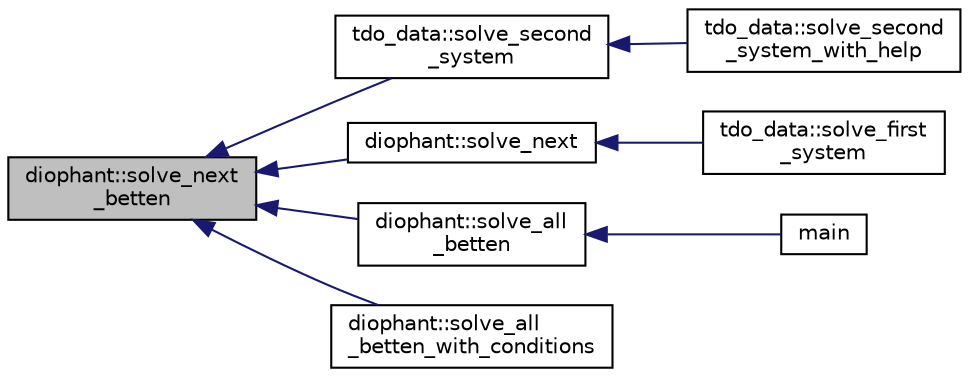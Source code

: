 digraph "diophant::solve_next_betten"
{
  edge [fontname="Helvetica",fontsize="10",labelfontname="Helvetica",labelfontsize="10"];
  node [fontname="Helvetica",fontsize="10",shape=record];
  rankdir="LR";
  Node803 [label="diophant::solve_next\l_betten",height=0.2,width=0.4,color="black", fillcolor="grey75", style="filled", fontcolor="black"];
  Node803 -> Node804 [dir="back",color="midnightblue",fontsize="10",style="solid",fontname="Helvetica"];
  Node804 [label="tdo_data::solve_second\l_system",height=0.2,width=0.4,color="black", fillcolor="white", style="filled",URL="$dc/d0d/classtdo__data.html#af722419adafb1c21a5f2a5b9fbadb0e3"];
  Node804 -> Node805 [dir="back",color="midnightblue",fontsize="10",style="solid",fontname="Helvetica"];
  Node805 [label="tdo_data::solve_second\l_system_with_help",height=0.2,width=0.4,color="black", fillcolor="white", style="filled",URL="$dc/d0d/classtdo__data.html#a3586a50dcb7a01843a2aa3a4f5a8c35d"];
  Node803 -> Node806 [dir="back",color="midnightblue",fontsize="10",style="solid",fontname="Helvetica"];
  Node806 [label="diophant::solve_next",height=0.2,width=0.4,color="black", fillcolor="white", style="filled",URL="$d7/d9c/classdiophant.html#a826edbf2ffd604dcecf745795e9c4cac"];
  Node806 -> Node807 [dir="back",color="midnightblue",fontsize="10",style="solid",fontname="Helvetica"];
  Node807 [label="tdo_data::solve_first\l_system",height=0.2,width=0.4,color="black", fillcolor="white", style="filled",URL="$dc/d0d/classtdo__data.html#aa62a57bd301396164352018141e4966e"];
  Node803 -> Node808 [dir="back",color="midnightblue",fontsize="10",style="solid",fontname="Helvetica"];
  Node808 [label="diophant::solve_all\l_betten",height=0.2,width=0.4,color="black", fillcolor="white", style="filled",URL="$d7/d9c/classdiophant.html#a76882d819ff1d009054e84c2d6c99e94"];
  Node808 -> Node809 [dir="back",color="midnightblue",fontsize="10",style="solid",fontname="Helvetica"];
  Node809 [label="main",height=0.2,width=0.4,color="black", fillcolor="white", style="filled",URL="$dc/dbc/solve__diophant_8_c.html#a3c04138a5bfe5d72780bb7e82a18e627"];
  Node803 -> Node810 [dir="back",color="midnightblue",fontsize="10",style="solid",fontname="Helvetica"];
  Node810 [label="diophant::solve_all\l_betten_with_conditions",height=0.2,width=0.4,color="black", fillcolor="white", style="filled",URL="$d7/d9c/classdiophant.html#a93690970610c6bad8d4a0cfbe7642826"];
}
